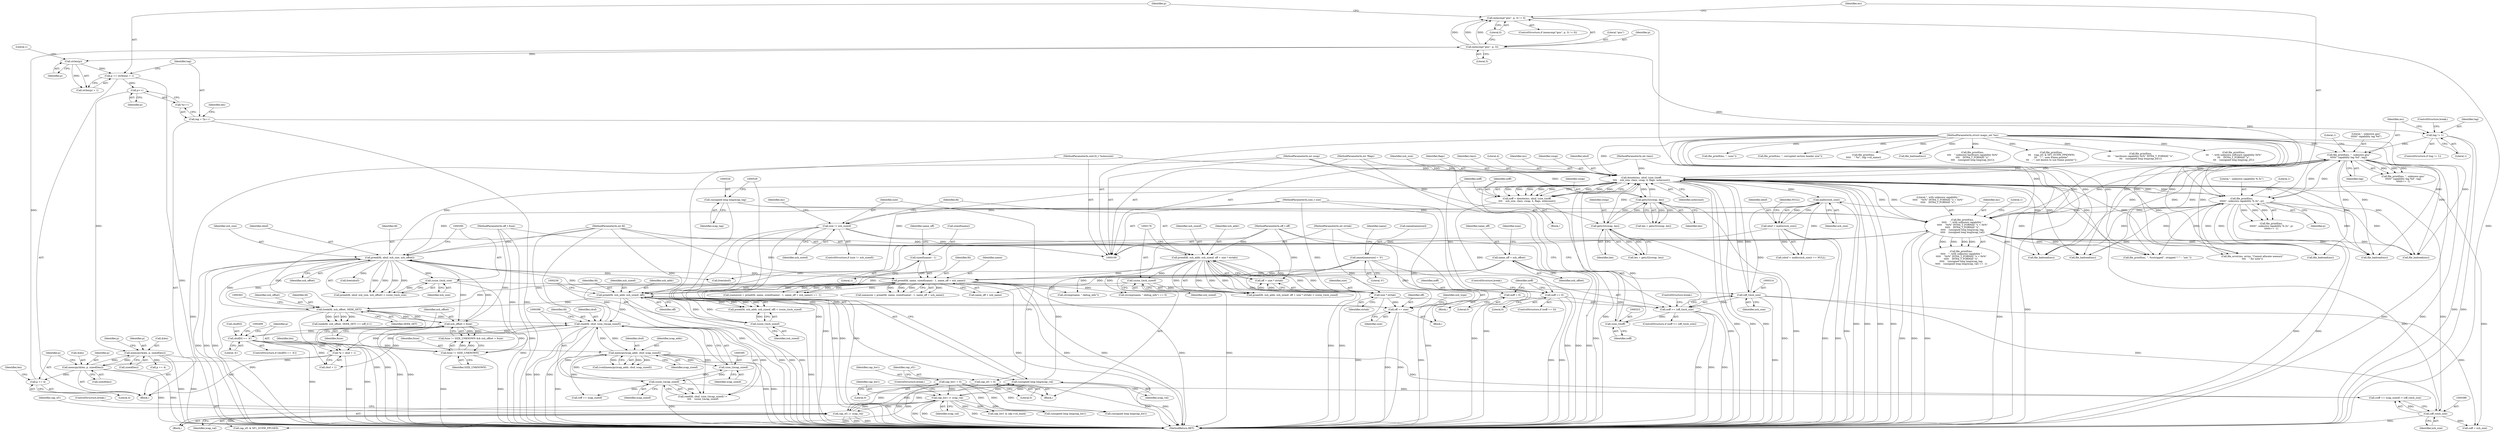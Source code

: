 digraph "0_file_ce90e05774dd77d86cfc8dfa6da57b32816841c4_5@API" {
"1000436" [label="(Call,memcmp(\"gnu\", p, 3) != 0)"];
"1000437" [label="(Call,memcmp(\"gnu\", p, 3))"];
"1000427" [label="(Call,p += 4)"];
"1000421" [label="(Call,memcpy(&len, p, sizeof(len)))"];
"1000466" [label="(Call,memcpy(&len, p, sizeof(len)))"];
"1000464" [label="(Call,p++)"];
"1000455" [label="(Call,p += strlen(p) + 1)"];
"1000458" [label="(Call,strlen(p))"];
"1000414" [label="(Call,*p = cbuf + 1)"];
"1000407" [label="(Call,cbuf[0] == 'A')"];
"1000391" [label="(Call,read(fd, cbuf, (size_t)xcap_sizeof))"];
"1000230" [label="(Call,pread(fd, xsh_addr, xsh_sizeof, off))"];
"1000196" [label="(Call,pread(fd, name, sizeof(name) - 1, name_off + xsh_name))"];
"1000289" [label="(Call,pread(fd, nbuf, xsh_size, xsh_offset))"];
"1000113" [label="(MethodParameterIn,int fd)"];
"1000274" [label="(Call,nbuf = malloc(xsh_size))"];
"1000276" [label="(Call,malloc(xsh_size))"];
"1000313" [label="(Call,(off_t)xsh_size)"];
"1000294" [label="(Call,(ssize_t)xsh_size)"];
"1000319" [label="(Call,donote(ms, nbuf, (size_t)noff,\n\t\t\t\t    xsh_size, clazz, swap, 4, flags, notecount))"];
"1000487" [label="(Call,file_printf(ms, \", unknown gnu\"\n\t\t\t\t\t\t\" capability tag %d\", tag))"];
"1000445" [label="(Call,file_printf(ms,\n\t\t\t\t\t\t\", unknown capability %.3s\", p))"];
"1000522" [label="(Call,file_printf(ms,\n\t\t\t\t\t    \", with unknown capability \"\n\t\t\t\t\t    \"0x%\" INT64_T_FORMAT \"x = 0x%\"\n\t\t\t\t\t    INT64_T_FORMAT \"x\",\n\t\t\t\t\t    (unsigned long long)xcap_tag,\n\t\t\t\t\t    (unsigned long long)xcap_val))"];
"1000110" [label="(MethodParameterIn,struct magic_set *ms)"];
"1000525" [label="(Call,(unsigned long long)xcap_tag)"];
"1000528" [label="(Call,(unsigned long long)xcap_val)"];
"1000510" [label="(Call,cap_hw1 |= xcap_val)"];
"1000138" [label="(Call,cap_hw1 = 0)"];
"1000515" [label="(Call,cap_sf1 |= xcap_val)"];
"1000142" [label="(Call,cap_sf1 = 0)"];
"1000481" [label="(Call,tag != 1)"];
"1000461" [label="(Call,tag = *p++)"];
"1000322" [label="(Call,(size_t)noff)"];
"1000311" [label="(Call,noff >= (off_t)xsh_size)"];
"1000332" [label="(Call,noff == 0)"];
"1000317" [label="(Call,noff = donote(ms, nbuf, (size_t)noff,\n\t\t\t\t    xsh_size, clazz, swap, 4, flags, notecount))"];
"1000305" [label="(Call,noff = 0)"];
"1000111" [label="(MethodParameterIn,int clazz)"];
"1000477" [label="(Call,getu32(swap, len))"];
"1000432" [label="(Call,getu32(swap, len))"];
"1000112" [label="(MethodParameterIn,int swap)"];
"1000120" [label="(MethodParameterIn,int *flags)"];
"1000121" [label="(MethodParameterIn,uint16_t *notecount)"];
"1000385" [label="(Call,(off_t)xsh_size)"];
"1000262" [label="(Call,xsh_offset > fsize)"];
"1000358" [label="(Call,lseek(fd, xsh_offset, SEEK_SET))"];
"1000259" [label="(Call,fsize != SIZE_UNKNOWN)"];
"1000117" [label="(MethodParameterIn,off_t fsize)"];
"1000166" [label="(Call,pread(fd, xsh_addr, xsh_sizeof, off + size * strtab))"];
"1000148" [label="(Call,size != xsh_sizeof)"];
"1000116" [label="(MethodParameterIn,size_t size)"];
"1000114" [label="(MethodParameterIn,off_t off)"];
"1000172" [label="(Call,size * strtab)"];
"1000119" [label="(MethodParameterIn,int strtab)"];
"1000214" [label="(Call,name[namesize] = '\0')"];
"1000199" [label="(Call,sizeof(name) - 1)"];
"1000184" [label="(Call,name_off = xsh_offset)"];
"1000235" [label="(Call,(ssize_t)xsh_sizeof)"];
"1000175" [label="(Call,(ssize_t)xsh_sizeof)"];
"1000244" [label="(Call,off += size)"];
"1000500" [label="(Call,memcpy(xcap_addr, cbuf, xcap_sizeof))"];
"1000397" [label="(Call,(ssize_t)xcap_sizeof)"];
"1000394" [label="(Call,(size_t)xcap_sizeof)"];
"1000326" [label="(Identifier,clazz)"];
"1000667" [label="(Call,cap_sf1 & SF1_SUNW_FPUSED)"];
"1000274" [label="(Call,nbuf = malloc(xsh_size))"];
"1000482" [label="(Identifier,tag)"];
"1000391" [label="(Call,read(fd, cbuf, (size_t)xcap_sizeof))"];
"1000382" [label="(Call,coff += xcap_sizeof)"];
"1000117" [label="(MethodParameterIn,off_t fsize)"];
"1000401" [label="(Call,file_badread(ms))"];
"1000515" [label="(Call,cap_sf1 |= xcap_val)"];
"1000477" [label="(Call,getu32(swap, len))"];
"1000199" [label="(Call,sizeof(name) - 1)"];
"1000464" [label="(Call,p++)"];
"1000235" [label="(Call,(ssize_t)xsh_sizeof)"];
"1000469" [label="(Identifier,p)"];
"1000114" [label="(MethodParameterIn,off_t off)"];
"1000197" [label="(Identifier,fd)"];
"1000288" [label="(Call,pread(fd, nbuf, xsh_size, xsh_offset) < (ssize_t)xsh_size)"];
"1000298" [label="(Call,file_badread(ms))"];
"1000120" [label="(MethodParameterIn,int *flags)"];
"1000590" [label="(Call,file_printf(ms, \", uses\"))"];
"1000475" [label="(Call,len = getu32(swap, len))"];
"1000506" [label="(Block,)"];
"1000293" [label="(Identifier,xsh_offset)"];
"1000500" [label="(Call,memcpy(xcap_addr, cbuf, xcap_sizeof))"];
"1000230" [label="(Call,pread(fd, xsh_addr, xsh_sizeof, off))"];
"1000528" [label="(Call,(unsigned long long)xcap_val)"];
"1000191" [label="(Block,)"];
"1000487" [label="(Call,file_printf(ms, \", unknown gnu\"\n\t\t\t\t\t\t\" capability tag %d\", tag))"];
"1000470" [label="(Call,sizeof(len))"];
"1000492" [label="(Literal,1)"];
"1000175" [label="(Call,(ssize_t)xsh_sizeof)"];
"1000532" [label="(Literal,1)"];
"1000313" [label="(Call,(off_t)xsh_size)"];
"1000415" [label="(Identifier,p)"];
"1000336" [label="(Call,free(nbuf))"];
"1000360" [label="(Identifier,xsh_offset)"];
"1000218" [label="(Literal,'\0')"];
"1000330" [label="(Identifier,notecount)"];
"1000444" [label="(Call,file_printf(ms,\n\t\t\t\t\t\t\", unknown capability %.3s\", p)\n\t\t\t\t\t\t== -1)"];
"1000139" [label="(Identifier,cap_hw1)"];
"1000122" [label="(Block,)"];
"1000154" [label="(Call,file_printf(ms, \", corrupted section header size\"))"];
"1000436" [label="(Call,memcmp(\"gnu\", p, 3) != 0)"];
"1000309" [label="(Block,)"];
"1000517" [label="(Identifier,xcap_val)"];
"1000188" [label="(Identifier,num)"];
"1000290" [label="(Identifier,fd)"];
"1000615" [label="(Call,file_printf(ms,\n\t\t\t\t\t    \" %s\", cdp->cd_name))"];
"1000433" [label="(Identifier,swap)"];
"1000361" [label="(Identifier,SEEK_SET)"];
"1000116" [label="(MethodParameterIn,size_t size)"];
"1000307" [label="(Literal,0)"];
"1000466" [label="(Call,memcpy(&len, p, sizeof(len)))"];
"1000479" [label="(Identifier,len)"];
"1000437" [label="(Call,memcmp(\"gnu\", p, 3))"];
"1000277" [label="(Identifier,xsh_size)"];
"1000530" [label="(Identifier,xcap_val)"];
"1000502" [label="(Identifier,cbuf)"];
"1000455" [label="(Call,p += strlen(p) + 1)"];
"1000513" [label="(ControlStructure,break;)"];
"1000204" [label="(Identifier,name_off)"];
"1000359" [label="(Identifier,fd)"];
"1000179" [label="(Call,file_badread(ms))"];
"1000461" [label="(Call,tag = *p++)"];
"1000421" [label="(Call,memcpy(&len, p, sizeof(len)))"];
"1000232" [label="(Identifier,xsh_addr)"];
"1000435" [label="(ControlStructure,if (memcmp(\"gnu\", p, 3) != 0))"];
"1000478" [label="(Identifier,swap)"];
"1000498" [label="(Call,(void)memcpy(xcap_addr, cbuf, xcap_sizeof))"];
"1000144" [label="(Literal,0)"];
"1000275" [label="(Identifier,nbuf)"];
"1000174" [label="(Identifier,strtab)"];
"1000640" [label="(Call,(unsigned long long)cap_hw1)"];
"1000311" [label="(Call,noff >= (off_t)xsh_size)"];
"1000319" [label="(Call,donote(ms, nbuf, (size_t)noff,\n\t\t\t\t    xsh_size, clazz, swap, 4, flags, notecount))"];
"1000422" [label="(Call,&len)"];
"1000173" [label="(Identifier,size)"];
"1000428" [label="(Identifier,p)"];
"1000432" [label="(Call,getu32(swap, len))"];
"1000637" [label="(Call,file_printf(ms,\n\t\t\t\t    \" unknown hardware capability 0x%\"\n\t\t\t\t    INT64_T_FORMAT \"x\",\n\t\t\t\t    (unsigned long long)cap_hw1))"];
"1000541" [label="(Call,coff = xsh_size)"];
"1000322" [label="(Call,(size_t)noff)"];
"1000483" [label="(Literal,1)"];
"1000147" [label="(ControlStructure,if (size != xsh_sizeof))"];
"1000150" [label="(Identifier,xsh_sizeof)"];
"1000434" [label="(Identifier,len)"];
"1000459" [label="(Identifier,p)"];
"1000112" [label="(MethodParameterIn,int swap)"];
"1000450" [label="(Literal,1)"];
"1000200" [label="(Call,sizeof(name))"];
"1000550" [label="(Call,file_printf(ms, \", %sstripped\", stripped ? \"\" : \"not \"))"];
"1000165" [label="(Call,pread(fd, xsh_addr, xsh_sizeof, off + size * strtab) < (ssize_t)xsh_sizeof)"];
"1000246" [label="(Identifier,size)"];
"1000607" [label="(Call,cap_hw1 & cdp->cd_mask)"];
"1000231" [label="(Identifier,fd)"];
"1000481" [label="(Call,tag != 1)"];
"1000259" [label="(Call,fsize != SIZE_UNKNOWN)"];
"1000172" [label="(Call,size * strtab)"];
"1000222" [label="(Identifier,name)"];
"1000280" [label="(Call,file_error(ms, errno, \"Cannot allocate memory\"\n\t\t\t\t    \" for note\"))"];
"1000234" [label="(Identifier,off)"];
"1000209" [label="(Call,file_badread(ms))"];
"1000329" [label="(Identifier,flags)"];
"1000357" [label="(Call,lseek(fd, xsh_offset, SEEK_SET) == (off_t)-1)"];
"1000393" [label="(Identifier,cbuf)"];
"1000169" [label="(Identifier,xsh_sizeof)"];
"1000143" [label="(Identifier,cap_sf1)"];
"1000521" [label="(Call,file_printf(ms,\n\t\t\t\t\t    \", with unknown capability \"\n\t\t\t\t\t    \"0x%\" INT64_T_FORMAT \"x = 0x%\"\n\t\t\t\t\t    INT64_T_FORMAT \"x\",\n\t\t\t\t\t    (unsigned long long)xcap_tag,\n\t\t\t\t\t    (unsigned long long)xcap_val) == -1)"];
"1000430" [label="(Call,len = getu32(swap, len))"];
"1000438" [label="(Literal,\"gnu\")"];
"1000448" [label="(Identifier,p)"];
"1000446" [label="(Identifier,ms)"];
"1000292" [label="(Identifier,xsh_size)"];
"1000488" [label="(Identifier,ms)"];
"1000140" [label="(Literal,0)"];
"1000324" [label="(Identifier,noff)"];
"1000497" [label="(ControlStructure,break;)"];
"1000385" [label="(Call,(off_t)xsh_size)"];
"1000184" [label="(Call,name_off = xsh_offset)"];
"1000142" [label="(Call,cap_sf1 = 0)"];
"1000312" [label="(Identifier,noff)"];
"1000463" [label="(Call,*p++)"];
"1000439" [label="(Identifier,p)"];
"1000244" [label="(Call,off += size)"];
"1000486" [label="(Call,file_printf(ms, \", unknown gnu\"\n\t\t\t\t\t\t\" capability tag %d\", tag)\n\t\t\t\t\t\t== -1)"];
"1000392" [label="(Identifier,fd)"];
"1000221" [label="(Call,strcmp(name, \".debug_info\"))"];
"1000315" [label="(Identifier,xsh_size)"];
"1000332" [label="(Call,noff == 0)"];
"1000237" [label="(Identifier,xsh_sizeof)"];
"1000264" [label="(Identifier,fsize)"];
"1000425" [label="(Call,sizeof(len))"];
"1000110" [label="(MethodParameterIn,struct magic_set *ms)"];
"1000166" [label="(Call,pread(fd, xsh_addr, xsh_sizeof, off + size * strtab))"];
"1000325" [label="(Identifier,xsh_size)"];
"1000270" [label="(Block,)"];
"1000113" [label="(MethodParameterIn,int fd)"];
"1000396" [label="(Identifier,xcap_sizeof)"];
"1000193" [label="(Call,(namesize = pread(fd, name, sizeof(name) - 1, name_off + xsh_name)) == -1)"];
"1000431" [label="(Identifier,len)"];
"1000276" [label="(Call,malloc(xsh_size))"];
"1000407" [label="(Call,cbuf[0] == 'A')"];
"1000300" [label="(Call,free(nbuf))"];
"1000328" [label="(Literal,4)"];
"1000511" [label="(Identifier,cap_hw1)"];
"1000411" [label="(Literal,'A')"];
"1000516" [label="(Identifier,cap_sf1)"];
"1000408" [label="(Call,cbuf[0])"];
"1000387" [label="(Identifier,xsh_size)"];
"1000186" [label="(Identifier,xsh_offset)"];
"1000320" [label="(Identifier,ms)"];
"1000457" [label="(Call,strlen(p) + 1)"];
"1000406" [label="(ControlStructure,if (cbuf[0] == 'A'))"];
"1000263" [label="(Identifier,xsh_offset)"];
"1000510" [label="(Call,cap_hw1 |= xcap_val)"];
"1000489" [label="(Literal,\", unknown gnu\"\n\t\t\t\t\t\t\" capability tag %d\")"];
"1000294" [label="(Call,(ssize_t)xsh_size)"];
"1000335" [label="(ControlStructure,break;)"];
"1000198" [label="(Identifier,name)"];
"1000239" [label="(Call,file_badread(ms))"];
"1000310" [label="(ControlStructure,if (noff >= (off_t)xsh_size))"];
"1000334" [label="(Literal,0)"];
"1000317" [label="(Call,noff = donote(ms, nbuf, (size_t)noff,\n\t\t\t\t    xsh_size, clazz, swap, 4, flags, notecount))"];
"1000673" [label="(Call,file_printf(ms,\n\t\t\t    (cap_sf1 & SF1_SUNW_FPKNWN)\n\t\t\t    ? \", uses frame pointer\"\n\t\t\t    : \", not known to use frame pointer\"))"];
"1000214" [label="(Call,name[namesize] = '\0')"];
"1000185" [label="(Identifier,name_off)"];
"1000501" [label="(Identifier,xcap_addr)"];
"1000203" [label="(Call,name_off + xsh_name)"];
"1000177" [label="(Identifier,xsh_sizeof)"];
"1000233" [label="(Identifier,xsh_sizeof)"];
"1000423" [label="(Identifier,len)"];
"1000706" [label="(MethodReturn,RET)"];
"1000462" [label="(Identifier,tag)"];
"1000296" [label="(Identifier,xsh_size)"];
"1000316" [label="(ControlStructure,break;)"];
"1000155" [label="(Identifier,ms)"];
"1000429" [label="(Literal,4)"];
"1000202" [label="(Literal,1)"];
"1000460" [label="(Literal,1)"];
"1000248" [label="(Identifier,xsh_type)"];
"1000397" [label="(Call,(ssize_t)xcap_sizeof)"];
"1000468" [label="(Identifier,len)"];
"1000399" [label="(Identifier,xcap_sizeof)"];
"1000305" [label="(Call,noff = 0)"];
"1000327" [label="(Identifier,swap)"];
"1000503" [label="(Identifier,xcap_sizeof)"];
"1000456" [label="(Identifier,p)"];
"1000111" [label="(MethodParameterIn,int clazz)"];
"1000394" [label="(Call,(size_t)xcap_sizeof)"];
"1000220" [label="(Call,strcmp(name, \".debug_info\") == 0)"];
"1000138" [label="(Call,cap_hw1 = 0)"];
"1000652" [label="(Call,file_printf(ms,\n\t\t\t    \" hardware capability 0x%\" INT64_T_FORMAT \"x\",\n\t\t\t    (unsigned long long)cap_hw1))"];
"1000655" [label="(Call,(unsigned long long)cap_hw1)"];
"1000170" [label="(Call,off + size * strtab)"];
"1000291" [label="(Identifier,nbuf)"];
"1000465" [label="(Identifier,p)"];
"1000278" [label="(Identifier,NULL)"];
"1000167" [label="(Identifier,fd)"];
"1000333" [label="(Identifier,noff)"];
"1000447" [label="(Literal,\", unknown capability %.3s\")"];
"1000525" [label="(Call,(unsigned long long)xcap_tag)"];
"1000194" [label="(Call,namesize = pread(fd, name, sizeof(name) - 1, name_off + xsh_name))"];
"1000196" [label="(Call,pread(fd, name, sizeof(name) - 1, name_off + xsh_name))"];
"1000693" [label="(Call,file_printf(ms,\n\t\t\t    \", with unknown software capability 0x%\"\n\t\t\t    INT64_T_FORMAT \"x\",\n\t\t\t    (unsigned long long)cap_sf1))"];
"1000119" [label="(MethodParameterIn,int strtab)"];
"1000440" [label="(Literal,3)"];
"1000512" [label="(Identifier,xcap_val)"];
"1000258" [label="(Call,fsize != SIZE_UNKNOWN && xsh_offset > fsize)"];
"1000527" [label="(Identifier,xcap_tag)"];
"1000480" [label="(ControlStructure,if (tag != 1))"];
"1000424" [label="(Identifier,p)"];
"1000427" [label="(Call,p += 4)"];
"1000260" [label="(Identifier,fsize)"];
"1000262" [label="(Call,xsh_offset > fsize)"];
"1000522" [label="(Call,file_printf(ms,\n\t\t\t\t\t    \", with unknown capability \"\n\t\t\t\t\t    \"0x%\" INT64_T_FORMAT \"x = 0x%\"\n\t\t\t\t\t    INT64_T_FORMAT \"x\",\n\t\t\t\t\t    (unsigned long long)xcap_tag,\n\t\t\t\t\t    (unsigned long long)xcap_val))"];
"1000441" [label="(Literal,0)"];
"1000318" [label="(Identifier,noff)"];
"1000390" [label="(Call,read(fd, cbuf, (size_t)xcap_sizeof) !=\n\t\t\t\t    (ssize_t)xcap_sizeof)"];
"1000168" [label="(Identifier,xsh_addr)"];
"1000306" [label="(Identifier,noff)"];
"1000367" [label="(Call,file_badseek(ms))"];
"1000149" [label="(Identifier,size)"];
"1000524" [label="(Literal,\", with unknown capability \"\n\t\t\t\t\t    \"0x%\" INT64_T_FORMAT \"x = 0x%\"\n\t\t\t\t\t    INT64_T_FORMAT \"x\")"];
"1000467" [label="(Call,&len)"];
"1000273" [label="(Call,(nbuf = malloc(xsh_size)) == NULL)"];
"1000358" [label="(Call,lseek(fd, xsh_offset, SEEK_SET))"];
"1000472" [label="(Call,p += 4)"];
"1000445" [label="(Call,file_printf(ms,\n\t\t\t\t\t\t\", unknown capability %.3s\", p))"];
"1000458" [label="(Call,strlen(p))"];
"1000414" [label="(Call,*p = cbuf + 1)"];
"1000289" [label="(Call,pread(fd, nbuf, xsh_size, xsh_offset))"];
"1000321" [label="(Identifier,nbuf)"];
"1000381" [label="(Call,(coff += xcap_sizeof) > (off_t)xsh_size)"];
"1000261" [label="(Identifier,SIZE_UNKNOWN)"];
"1000245" [label="(Identifier,off)"];
"1000518" [label="(ControlStructure,break;)"];
"1000523" [label="(Identifier,ms)"];
"1000148" [label="(Call,size != xsh_sizeof)"];
"1000331" [label="(ControlStructure,if (noff == 0))"];
"1000473" [label="(Identifier,p)"];
"1000412" [label="(Block,)"];
"1000416" [label="(Call,cbuf + 1)"];
"1000215" [label="(Call,name[namesize])"];
"1000229" [label="(Call,pread(fd, xsh_addr, xsh_sizeof, off) < (ssize_t)xsh_sizeof)"];
"1000490" [label="(Identifier,tag)"];
"1000121" [label="(MethodParameterIn,uint16_t *notecount)"];
"1000436" -> "1000435"  [label="AST: "];
"1000436" -> "1000441"  [label="CFG: "];
"1000437" -> "1000436"  [label="AST: "];
"1000441" -> "1000436"  [label="AST: "];
"1000446" -> "1000436"  [label="CFG: "];
"1000456" -> "1000436"  [label="CFG: "];
"1000436" -> "1000706"  [label="DDG: "];
"1000436" -> "1000706"  [label="DDG: "];
"1000437" -> "1000436"  [label="DDG: "];
"1000437" -> "1000436"  [label="DDG: "];
"1000437" -> "1000436"  [label="DDG: "];
"1000437" -> "1000440"  [label="CFG: "];
"1000438" -> "1000437"  [label="AST: "];
"1000439" -> "1000437"  [label="AST: "];
"1000440" -> "1000437"  [label="AST: "];
"1000441" -> "1000437"  [label="CFG: "];
"1000427" -> "1000437"  [label="DDG: "];
"1000437" -> "1000445"  [label="DDG: "];
"1000437" -> "1000458"  [label="DDG: "];
"1000427" -> "1000412"  [label="AST: "];
"1000427" -> "1000429"  [label="CFG: "];
"1000428" -> "1000427"  [label="AST: "];
"1000429" -> "1000427"  [label="AST: "];
"1000431" -> "1000427"  [label="CFG: "];
"1000421" -> "1000427"  [label="DDG: "];
"1000421" -> "1000412"  [label="AST: "];
"1000421" -> "1000425"  [label="CFG: "];
"1000422" -> "1000421"  [label="AST: "];
"1000424" -> "1000421"  [label="AST: "];
"1000425" -> "1000421"  [label="AST: "];
"1000428" -> "1000421"  [label="CFG: "];
"1000421" -> "1000706"  [label="DDG: "];
"1000421" -> "1000706"  [label="DDG: "];
"1000466" -> "1000421"  [label="DDG: "];
"1000414" -> "1000421"  [label="DDG: "];
"1000421" -> "1000466"  [label="DDG: "];
"1000466" -> "1000412"  [label="AST: "];
"1000466" -> "1000470"  [label="CFG: "];
"1000467" -> "1000466"  [label="AST: "];
"1000469" -> "1000466"  [label="AST: "];
"1000470" -> "1000466"  [label="AST: "];
"1000473" -> "1000466"  [label="CFG: "];
"1000466" -> "1000706"  [label="DDG: "];
"1000466" -> "1000706"  [label="DDG: "];
"1000464" -> "1000466"  [label="DDG: "];
"1000466" -> "1000472"  [label="DDG: "];
"1000464" -> "1000463"  [label="AST: "];
"1000464" -> "1000465"  [label="CFG: "];
"1000465" -> "1000464"  [label="AST: "];
"1000463" -> "1000464"  [label="CFG: "];
"1000455" -> "1000464"  [label="DDG: "];
"1000455" -> "1000412"  [label="AST: "];
"1000455" -> "1000457"  [label="CFG: "];
"1000456" -> "1000455"  [label="AST: "];
"1000457" -> "1000455"  [label="AST: "];
"1000462" -> "1000455"  [label="CFG: "];
"1000455" -> "1000706"  [label="DDG: "];
"1000458" -> "1000455"  [label="DDG: "];
"1000458" -> "1000457"  [label="AST: "];
"1000458" -> "1000459"  [label="CFG: "];
"1000459" -> "1000458"  [label="AST: "];
"1000460" -> "1000458"  [label="CFG: "];
"1000458" -> "1000457"  [label="DDG: "];
"1000414" -> "1000412"  [label="AST: "];
"1000414" -> "1000416"  [label="CFG: "];
"1000415" -> "1000414"  [label="AST: "];
"1000416" -> "1000414"  [label="AST: "];
"1000423" -> "1000414"  [label="CFG: "];
"1000414" -> "1000706"  [label="DDG: "];
"1000407" -> "1000414"  [label="DDG: "];
"1000391" -> "1000414"  [label="DDG: "];
"1000407" -> "1000406"  [label="AST: "];
"1000407" -> "1000411"  [label="CFG: "];
"1000408" -> "1000407"  [label="AST: "];
"1000411" -> "1000407"  [label="AST: "];
"1000415" -> "1000407"  [label="CFG: "];
"1000499" -> "1000407"  [label="CFG: "];
"1000407" -> "1000706"  [label="DDG: "];
"1000407" -> "1000706"  [label="DDG: "];
"1000407" -> "1000391"  [label="DDG: "];
"1000391" -> "1000407"  [label="DDG: "];
"1000407" -> "1000416"  [label="DDG: "];
"1000407" -> "1000500"  [label="DDG: "];
"1000391" -> "1000390"  [label="AST: "];
"1000391" -> "1000394"  [label="CFG: "];
"1000392" -> "1000391"  [label="AST: "];
"1000393" -> "1000391"  [label="AST: "];
"1000394" -> "1000391"  [label="AST: "];
"1000398" -> "1000391"  [label="CFG: "];
"1000391" -> "1000706"  [label="DDG: "];
"1000391" -> "1000706"  [label="DDG: "];
"1000391" -> "1000706"  [label="DDG: "];
"1000391" -> "1000196"  [label="DDG: "];
"1000391" -> "1000390"  [label="DDG: "];
"1000391" -> "1000390"  [label="DDG: "];
"1000391" -> "1000390"  [label="DDG: "];
"1000230" -> "1000391"  [label="DDG: "];
"1000358" -> "1000391"  [label="DDG: "];
"1000113" -> "1000391"  [label="DDG: "];
"1000500" -> "1000391"  [label="DDG: "];
"1000394" -> "1000391"  [label="DDG: "];
"1000391" -> "1000416"  [label="DDG: "];
"1000391" -> "1000500"  [label="DDG: "];
"1000230" -> "1000229"  [label="AST: "];
"1000230" -> "1000234"  [label="CFG: "];
"1000231" -> "1000230"  [label="AST: "];
"1000232" -> "1000230"  [label="AST: "];
"1000233" -> "1000230"  [label="AST: "];
"1000234" -> "1000230"  [label="AST: "];
"1000236" -> "1000230"  [label="CFG: "];
"1000230" -> "1000706"  [label="DDG: "];
"1000230" -> "1000706"  [label="DDG: "];
"1000230" -> "1000706"  [label="DDG: "];
"1000230" -> "1000196"  [label="DDG: "];
"1000230" -> "1000229"  [label="DDG: "];
"1000230" -> "1000229"  [label="DDG: "];
"1000230" -> "1000229"  [label="DDG: "];
"1000230" -> "1000229"  [label="DDG: "];
"1000196" -> "1000230"  [label="DDG: "];
"1000113" -> "1000230"  [label="DDG: "];
"1000166" -> "1000230"  [label="DDG: "];
"1000235" -> "1000230"  [label="DDG: "];
"1000175" -> "1000230"  [label="DDG: "];
"1000244" -> "1000230"  [label="DDG: "];
"1000114" -> "1000230"  [label="DDG: "];
"1000230" -> "1000235"  [label="DDG: "];
"1000230" -> "1000244"  [label="DDG: "];
"1000230" -> "1000289"  [label="DDG: "];
"1000230" -> "1000358"  [label="DDG: "];
"1000196" -> "1000194"  [label="AST: "];
"1000196" -> "1000203"  [label="CFG: "];
"1000197" -> "1000196"  [label="AST: "];
"1000198" -> "1000196"  [label="AST: "];
"1000199" -> "1000196"  [label="AST: "];
"1000203" -> "1000196"  [label="AST: "];
"1000194" -> "1000196"  [label="CFG: "];
"1000196" -> "1000706"  [label="DDG: "];
"1000196" -> "1000706"  [label="DDG: "];
"1000196" -> "1000706"  [label="DDG: "];
"1000196" -> "1000706"  [label="DDG: "];
"1000196" -> "1000193"  [label="DDG: "];
"1000196" -> "1000193"  [label="DDG: "];
"1000196" -> "1000193"  [label="DDG: "];
"1000196" -> "1000193"  [label="DDG: "];
"1000196" -> "1000194"  [label="DDG: "];
"1000196" -> "1000194"  [label="DDG: "];
"1000196" -> "1000194"  [label="DDG: "];
"1000196" -> "1000194"  [label="DDG: "];
"1000289" -> "1000196"  [label="DDG: "];
"1000166" -> "1000196"  [label="DDG: "];
"1000358" -> "1000196"  [label="DDG: "];
"1000113" -> "1000196"  [label="DDG: "];
"1000214" -> "1000196"  [label="DDG: "];
"1000199" -> "1000196"  [label="DDG: "];
"1000184" -> "1000196"  [label="DDG: "];
"1000196" -> "1000220"  [label="DDG: "];
"1000196" -> "1000221"  [label="DDG: "];
"1000289" -> "1000288"  [label="AST: "];
"1000289" -> "1000293"  [label="CFG: "];
"1000290" -> "1000289"  [label="AST: "];
"1000291" -> "1000289"  [label="AST: "];
"1000292" -> "1000289"  [label="AST: "];
"1000293" -> "1000289"  [label="AST: "];
"1000295" -> "1000289"  [label="CFG: "];
"1000289" -> "1000706"  [label="DDG: "];
"1000289" -> "1000706"  [label="DDG: "];
"1000289" -> "1000706"  [label="DDG: "];
"1000289" -> "1000262"  [label="DDG: "];
"1000289" -> "1000288"  [label="DDG: "];
"1000289" -> "1000288"  [label="DDG: "];
"1000289" -> "1000288"  [label="DDG: "];
"1000289" -> "1000288"  [label="DDG: "];
"1000113" -> "1000289"  [label="DDG: "];
"1000274" -> "1000289"  [label="DDG: "];
"1000276" -> "1000289"  [label="DDG: "];
"1000262" -> "1000289"  [label="DDG: "];
"1000358" -> "1000289"  [label="DDG: "];
"1000289" -> "1000294"  [label="DDG: "];
"1000289" -> "1000300"  [label="DDG: "];
"1000289" -> "1000319"  [label="DDG: "];
"1000289" -> "1000336"  [label="DDG: "];
"1000289" -> "1000358"  [label="DDG: "];
"1000113" -> "1000109"  [label="AST: "];
"1000113" -> "1000706"  [label="DDG: "];
"1000113" -> "1000166"  [label="DDG: "];
"1000113" -> "1000358"  [label="DDG: "];
"1000274" -> "1000273"  [label="AST: "];
"1000274" -> "1000276"  [label="CFG: "];
"1000275" -> "1000274"  [label="AST: "];
"1000276" -> "1000274"  [label="AST: "];
"1000278" -> "1000274"  [label="CFG: "];
"1000274" -> "1000706"  [label="DDG: "];
"1000274" -> "1000706"  [label="DDG: "];
"1000274" -> "1000273"  [label="DDG: "];
"1000276" -> "1000274"  [label="DDG: "];
"1000276" -> "1000277"  [label="CFG: "];
"1000277" -> "1000276"  [label="AST: "];
"1000276" -> "1000706"  [label="DDG: "];
"1000276" -> "1000273"  [label="DDG: "];
"1000313" -> "1000276"  [label="DDG: "];
"1000385" -> "1000276"  [label="DDG: "];
"1000319" -> "1000276"  [label="DDG: "];
"1000313" -> "1000311"  [label="AST: "];
"1000313" -> "1000315"  [label="CFG: "];
"1000314" -> "1000313"  [label="AST: "];
"1000315" -> "1000313"  [label="AST: "];
"1000311" -> "1000313"  [label="CFG: "];
"1000313" -> "1000706"  [label="DDG: "];
"1000313" -> "1000311"  [label="DDG: "];
"1000294" -> "1000313"  [label="DDG: "];
"1000319" -> "1000313"  [label="DDG: "];
"1000313" -> "1000319"  [label="DDG: "];
"1000313" -> "1000385"  [label="DDG: "];
"1000313" -> "1000541"  [label="DDG: "];
"1000294" -> "1000288"  [label="AST: "];
"1000294" -> "1000296"  [label="CFG: "];
"1000295" -> "1000294"  [label="AST: "];
"1000296" -> "1000294"  [label="AST: "];
"1000288" -> "1000294"  [label="CFG: "];
"1000294" -> "1000706"  [label="DDG: "];
"1000294" -> "1000288"  [label="DDG: "];
"1000319" -> "1000317"  [label="AST: "];
"1000319" -> "1000330"  [label="CFG: "];
"1000320" -> "1000319"  [label="AST: "];
"1000321" -> "1000319"  [label="AST: "];
"1000322" -> "1000319"  [label="AST: "];
"1000325" -> "1000319"  [label="AST: "];
"1000326" -> "1000319"  [label="AST: "];
"1000327" -> "1000319"  [label="AST: "];
"1000328" -> "1000319"  [label="AST: "];
"1000329" -> "1000319"  [label="AST: "];
"1000330" -> "1000319"  [label="AST: "];
"1000317" -> "1000319"  [label="CFG: "];
"1000319" -> "1000706"  [label="DDG: "];
"1000319" -> "1000706"  [label="DDG: "];
"1000319" -> "1000706"  [label="DDG: "];
"1000319" -> "1000706"  [label="DDG: "];
"1000319" -> "1000706"  [label="DDG: "];
"1000319" -> "1000706"  [label="DDG: "];
"1000319" -> "1000706"  [label="DDG: "];
"1000319" -> "1000209"  [label="DDG: "];
"1000319" -> "1000239"  [label="DDG: "];
"1000319" -> "1000280"  [label="DDG: "];
"1000319" -> "1000298"  [label="DDG: "];
"1000319" -> "1000317"  [label="DDG: "];
"1000319" -> "1000317"  [label="DDG: "];
"1000319" -> "1000317"  [label="DDG: "];
"1000319" -> "1000317"  [label="DDG: "];
"1000319" -> "1000317"  [label="DDG: "];
"1000319" -> "1000317"  [label="DDG: "];
"1000319" -> "1000317"  [label="DDG: "];
"1000319" -> "1000317"  [label="DDG: "];
"1000319" -> "1000317"  [label="DDG: "];
"1000487" -> "1000319"  [label="DDG: "];
"1000445" -> "1000319"  [label="DDG: "];
"1000522" -> "1000319"  [label="DDG: "];
"1000110" -> "1000319"  [label="DDG: "];
"1000322" -> "1000319"  [label="DDG: "];
"1000111" -> "1000319"  [label="DDG: "];
"1000477" -> "1000319"  [label="DDG: "];
"1000432" -> "1000319"  [label="DDG: "];
"1000112" -> "1000319"  [label="DDG: "];
"1000120" -> "1000319"  [label="DDG: "];
"1000121" -> "1000319"  [label="DDG: "];
"1000319" -> "1000336"  [label="DDG: "];
"1000319" -> "1000367"  [label="DDG: "];
"1000319" -> "1000385"  [label="DDG: "];
"1000319" -> "1000401"  [label="DDG: "];
"1000319" -> "1000432"  [label="DDG: "];
"1000319" -> "1000445"  [label="DDG: "];
"1000319" -> "1000487"  [label="DDG: "];
"1000319" -> "1000522"  [label="DDG: "];
"1000319" -> "1000541"  [label="DDG: "];
"1000319" -> "1000550"  [label="DDG: "];
"1000487" -> "1000486"  [label="AST: "];
"1000487" -> "1000490"  [label="CFG: "];
"1000488" -> "1000487"  [label="AST: "];
"1000489" -> "1000487"  [label="AST: "];
"1000490" -> "1000487"  [label="AST: "];
"1000492" -> "1000487"  [label="CFG: "];
"1000487" -> "1000706"  [label="DDG: "];
"1000487" -> "1000706"  [label="DDG: "];
"1000487" -> "1000209"  [label="DDG: "];
"1000487" -> "1000239"  [label="DDG: "];
"1000487" -> "1000280"  [label="DDG: "];
"1000487" -> "1000298"  [label="DDG: "];
"1000487" -> "1000367"  [label="DDG: "];
"1000487" -> "1000401"  [label="DDG: "];
"1000487" -> "1000445"  [label="DDG: "];
"1000487" -> "1000486"  [label="DDG: "];
"1000487" -> "1000486"  [label="DDG: "];
"1000487" -> "1000486"  [label="DDG: "];
"1000445" -> "1000487"  [label="DDG: "];
"1000522" -> "1000487"  [label="DDG: "];
"1000110" -> "1000487"  [label="DDG: "];
"1000481" -> "1000487"  [label="DDG: "];
"1000487" -> "1000522"  [label="DDG: "];
"1000487" -> "1000550"  [label="DDG: "];
"1000445" -> "1000444"  [label="AST: "];
"1000445" -> "1000448"  [label="CFG: "];
"1000446" -> "1000445"  [label="AST: "];
"1000447" -> "1000445"  [label="AST: "];
"1000448" -> "1000445"  [label="AST: "];
"1000450" -> "1000445"  [label="CFG: "];
"1000445" -> "1000706"  [label="DDG: "];
"1000445" -> "1000706"  [label="DDG: "];
"1000445" -> "1000209"  [label="DDG: "];
"1000445" -> "1000239"  [label="DDG: "];
"1000445" -> "1000280"  [label="DDG: "];
"1000445" -> "1000298"  [label="DDG: "];
"1000445" -> "1000367"  [label="DDG: "];
"1000445" -> "1000401"  [label="DDG: "];
"1000445" -> "1000444"  [label="DDG: "];
"1000445" -> "1000444"  [label="DDG: "];
"1000445" -> "1000444"  [label="DDG: "];
"1000522" -> "1000445"  [label="DDG: "];
"1000110" -> "1000445"  [label="DDG: "];
"1000445" -> "1000522"  [label="DDG: "];
"1000445" -> "1000550"  [label="DDG: "];
"1000522" -> "1000521"  [label="AST: "];
"1000522" -> "1000528"  [label="CFG: "];
"1000523" -> "1000522"  [label="AST: "];
"1000524" -> "1000522"  [label="AST: "];
"1000525" -> "1000522"  [label="AST: "];
"1000528" -> "1000522"  [label="AST: "];
"1000532" -> "1000522"  [label="CFG: "];
"1000522" -> "1000706"  [label="DDG: "];
"1000522" -> "1000706"  [label="DDG: "];
"1000522" -> "1000706"  [label="DDG: "];
"1000522" -> "1000209"  [label="DDG: "];
"1000522" -> "1000239"  [label="DDG: "];
"1000522" -> "1000280"  [label="DDG: "];
"1000522" -> "1000298"  [label="DDG: "];
"1000522" -> "1000367"  [label="DDG: "];
"1000522" -> "1000401"  [label="DDG: "];
"1000522" -> "1000521"  [label="DDG: "];
"1000522" -> "1000521"  [label="DDG: "];
"1000522" -> "1000521"  [label="DDG: "];
"1000522" -> "1000521"  [label="DDG: "];
"1000110" -> "1000522"  [label="DDG: "];
"1000525" -> "1000522"  [label="DDG: "];
"1000528" -> "1000522"  [label="DDG: "];
"1000522" -> "1000550"  [label="DDG: "];
"1000110" -> "1000109"  [label="AST: "];
"1000110" -> "1000706"  [label="DDG: "];
"1000110" -> "1000154"  [label="DDG: "];
"1000110" -> "1000179"  [label="DDG: "];
"1000110" -> "1000209"  [label="DDG: "];
"1000110" -> "1000239"  [label="DDG: "];
"1000110" -> "1000280"  [label="DDG: "];
"1000110" -> "1000298"  [label="DDG: "];
"1000110" -> "1000367"  [label="DDG: "];
"1000110" -> "1000401"  [label="DDG: "];
"1000110" -> "1000550"  [label="DDG: "];
"1000110" -> "1000590"  [label="DDG: "];
"1000110" -> "1000615"  [label="DDG: "];
"1000110" -> "1000637"  [label="DDG: "];
"1000110" -> "1000652"  [label="DDG: "];
"1000110" -> "1000673"  [label="DDG: "];
"1000110" -> "1000693"  [label="DDG: "];
"1000525" -> "1000527"  [label="CFG: "];
"1000526" -> "1000525"  [label="AST: "];
"1000527" -> "1000525"  [label="AST: "];
"1000529" -> "1000525"  [label="CFG: "];
"1000525" -> "1000706"  [label="DDG: "];
"1000528" -> "1000530"  [label="CFG: "];
"1000529" -> "1000528"  [label="AST: "];
"1000530" -> "1000528"  [label="AST: "];
"1000528" -> "1000706"  [label="DDG: "];
"1000528" -> "1000510"  [label="DDG: "];
"1000528" -> "1000515"  [label="DDG: "];
"1000510" -> "1000528"  [label="DDG: "];
"1000515" -> "1000528"  [label="DDG: "];
"1000510" -> "1000506"  [label="AST: "];
"1000510" -> "1000512"  [label="CFG: "];
"1000511" -> "1000510"  [label="AST: "];
"1000512" -> "1000510"  [label="AST: "];
"1000513" -> "1000510"  [label="CFG: "];
"1000510" -> "1000706"  [label="DDG: "];
"1000510" -> "1000706"  [label="DDG: "];
"1000510" -> "1000706"  [label="DDG: "];
"1000138" -> "1000510"  [label="DDG: "];
"1000515" -> "1000510"  [label="DDG: "];
"1000510" -> "1000515"  [label="DDG: "];
"1000510" -> "1000607"  [label="DDG: "];
"1000510" -> "1000640"  [label="DDG: "];
"1000510" -> "1000655"  [label="DDG: "];
"1000138" -> "1000122"  [label="AST: "];
"1000138" -> "1000140"  [label="CFG: "];
"1000139" -> "1000138"  [label="AST: "];
"1000140" -> "1000138"  [label="AST: "];
"1000143" -> "1000138"  [label="CFG: "];
"1000138" -> "1000706"  [label="DDG: "];
"1000138" -> "1000607"  [label="DDG: "];
"1000138" -> "1000640"  [label="DDG: "];
"1000138" -> "1000655"  [label="DDG: "];
"1000515" -> "1000506"  [label="AST: "];
"1000515" -> "1000517"  [label="CFG: "];
"1000516" -> "1000515"  [label="AST: "];
"1000517" -> "1000515"  [label="AST: "];
"1000518" -> "1000515"  [label="CFG: "];
"1000515" -> "1000706"  [label="DDG: "];
"1000515" -> "1000706"  [label="DDG: "];
"1000515" -> "1000706"  [label="DDG: "];
"1000142" -> "1000515"  [label="DDG: "];
"1000515" -> "1000667"  [label="DDG: "];
"1000142" -> "1000122"  [label="AST: "];
"1000142" -> "1000144"  [label="CFG: "];
"1000143" -> "1000142"  [label="AST: "];
"1000144" -> "1000142"  [label="AST: "];
"1000149" -> "1000142"  [label="CFG: "];
"1000142" -> "1000706"  [label="DDG: "];
"1000142" -> "1000667"  [label="DDG: "];
"1000481" -> "1000480"  [label="AST: "];
"1000481" -> "1000483"  [label="CFG: "];
"1000482" -> "1000481"  [label="AST: "];
"1000483" -> "1000481"  [label="AST: "];
"1000488" -> "1000481"  [label="CFG: "];
"1000497" -> "1000481"  [label="CFG: "];
"1000481" -> "1000706"  [label="DDG: "];
"1000481" -> "1000706"  [label="DDG: "];
"1000461" -> "1000481"  [label="DDG: "];
"1000461" -> "1000412"  [label="AST: "];
"1000461" -> "1000463"  [label="CFG: "];
"1000462" -> "1000461"  [label="AST: "];
"1000463" -> "1000461"  [label="AST: "];
"1000468" -> "1000461"  [label="CFG: "];
"1000461" -> "1000706"  [label="DDG: "];
"1000322" -> "1000324"  [label="CFG: "];
"1000323" -> "1000322"  [label="AST: "];
"1000324" -> "1000322"  [label="AST: "];
"1000325" -> "1000322"  [label="CFG: "];
"1000311" -> "1000322"  [label="DDG: "];
"1000311" -> "1000310"  [label="AST: "];
"1000312" -> "1000311"  [label="AST: "];
"1000316" -> "1000311"  [label="CFG: "];
"1000318" -> "1000311"  [label="CFG: "];
"1000311" -> "1000706"  [label="DDG: "];
"1000311" -> "1000706"  [label="DDG: "];
"1000311" -> "1000706"  [label="DDG: "];
"1000332" -> "1000311"  [label="DDG: "];
"1000305" -> "1000311"  [label="DDG: "];
"1000332" -> "1000331"  [label="AST: "];
"1000332" -> "1000334"  [label="CFG: "];
"1000333" -> "1000332"  [label="AST: "];
"1000334" -> "1000332"  [label="AST: "];
"1000312" -> "1000332"  [label="CFG: "];
"1000335" -> "1000332"  [label="CFG: "];
"1000332" -> "1000706"  [label="DDG: "];
"1000332" -> "1000706"  [label="DDG: "];
"1000317" -> "1000332"  [label="DDG: "];
"1000317" -> "1000309"  [label="AST: "];
"1000318" -> "1000317"  [label="AST: "];
"1000333" -> "1000317"  [label="CFG: "];
"1000317" -> "1000706"  [label="DDG: "];
"1000305" -> "1000270"  [label="AST: "];
"1000305" -> "1000307"  [label="CFG: "];
"1000306" -> "1000305"  [label="AST: "];
"1000307" -> "1000305"  [label="AST: "];
"1000312" -> "1000305"  [label="CFG: "];
"1000111" -> "1000109"  [label="AST: "];
"1000111" -> "1000706"  [label="DDG: "];
"1000477" -> "1000475"  [label="AST: "];
"1000477" -> "1000479"  [label="CFG: "];
"1000478" -> "1000477"  [label="AST: "];
"1000479" -> "1000477"  [label="AST: "];
"1000475" -> "1000477"  [label="CFG: "];
"1000477" -> "1000706"  [label="DDG: "];
"1000477" -> "1000432"  [label="DDG: "];
"1000477" -> "1000475"  [label="DDG: "];
"1000477" -> "1000475"  [label="DDG: "];
"1000432" -> "1000477"  [label="DDG: "];
"1000112" -> "1000477"  [label="DDG: "];
"1000432" -> "1000430"  [label="AST: "];
"1000432" -> "1000434"  [label="CFG: "];
"1000433" -> "1000432"  [label="AST: "];
"1000434" -> "1000432"  [label="AST: "];
"1000430" -> "1000432"  [label="CFG: "];
"1000432" -> "1000706"  [label="DDG: "];
"1000432" -> "1000430"  [label="DDG: "];
"1000432" -> "1000430"  [label="DDG: "];
"1000112" -> "1000432"  [label="DDG: "];
"1000112" -> "1000109"  [label="AST: "];
"1000112" -> "1000706"  [label="DDG: "];
"1000120" -> "1000109"  [label="AST: "];
"1000120" -> "1000706"  [label="DDG: "];
"1000121" -> "1000109"  [label="AST: "];
"1000121" -> "1000706"  [label="DDG: "];
"1000385" -> "1000381"  [label="AST: "];
"1000385" -> "1000387"  [label="CFG: "];
"1000386" -> "1000385"  [label="AST: "];
"1000387" -> "1000385"  [label="AST: "];
"1000381" -> "1000385"  [label="CFG: "];
"1000385" -> "1000706"  [label="DDG: "];
"1000385" -> "1000381"  [label="DDG: "];
"1000385" -> "1000541"  [label="DDG: "];
"1000262" -> "1000258"  [label="AST: "];
"1000262" -> "1000264"  [label="CFG: "];
"1000263" -> "1000262"  [label="AST: "];
"1000264" -> "1000262"  [label="AST: "];
"1000258" -> "1000262"  [label="CFG: "];
"1000262" -> "1000706"  [label="DDG: "];
"1000262" -> "1000706"  [label="DDG: "];
"1000262" -> "1000259"  [label="DDG: "];
"1000262" -> "1000258"  [label="DDG: "];
"1000262" -> "1000258"  [label="DDG: "];
"1000358" -> "1000262"  [label="DDG: "];
"1000259" -> "1000262"  [label="DDG: "];
"1000117" -> "1000262"  [label="DDG: "];
"1000262" -> "1000358"  [label="DDG: "];
"1000358" -> "1000357"  [label="AST: "];
"1000358" -> "1000361"  [label="CFG: "];
"1000359" -> "1000358"  [label="AST: "];
"1000360" -> "1000358"  [label="AST: "];
"1000361" -> "1000358"  [label="AST: "];
"1000363" -> "1000358"  [label="CFG: "];
"1000358" -> "1000706"  [label="DDG: "];
"1000358" -> "1000706"  [label="DDG: "];
"1000358" -> "1000706"  [label="DDG: "];
"1000358" -> "1000357"  [label="DDG: "];
"1000358" -> "1000357"  [label="DDG: "];
"1000358" -> "1000357"  [label="DDG: "];
"1000259" -> "1000258"  [label="AST: "];
"1000259" -> "1000261"  [label="CFG: "];
"1000260" -> "1000259"  [label="AST: "];
"1000261" -> "1000259"  [label="AST: "];
"1000263" -> "1000259"  [label="CFG: "];
"1000258" -> "1000259"  [label="CFG: "];
"1000259" -> "1000706"  [label="DDG: "];
"1000259" -> "1000706"  [label="DDG: "];
"1000259" -> "1000258"  [label="DDG: "];
"1000259" -> "1000258"  [label="DDG: "];
"1000117" -> "1000259"  [label="DDG: "];
"1000117" -> "1000109"  [label="AST: "];
"1000117" -> "1000706"  [label="DDG: "];
"1000166" -> "1000165"  [label="AST: "];
"1000166" -> "1000170"  [label="CFG: "];
"1000167" -> "1000166"  [label="AST: "];
"1000168" -> "1000166"  [label="AST: "];
"1000169" -> "1000166"  [label="AST: "];
"1000170" -> "1000166"  [label="AST: "];
"1000176" -> "1000166"  [label="CFG: "];
"1000166" -> "1000706"  [label="DDG: "];
"1000166" -> "1000706"  [label="DDG: "];
"1000166" -> "1000706"  [label="DDG: "];
"1000166" -> "1000165"  [label="DDG: "];
"1000166" -> "1000165"  [label="DDG: "];
"1000166" -> "1000165"  [label="DDG: "];
"1000166" -> "1000165"  [label="DDG: "];
"1000148" -> "1000166"  [label="DDG: "];
"1000114" -> "1000166"  [label="DDG: "];
"1000172" -> "1000166"  [label="DDG: "];
"1000172" -> "1000166"  [label="DDG: "];
"1000166" -> "1000175"  [label="DDG: "];
"1000148" -> "1000147"  [label="AST: "];
"1000148" -> "1000150"  [label="CFG: "];
"1000149" -> "1000148"  [label="AST: "];
"1000150" -> "1000148"  [label="AST: "];
"1000155" -> "1000148"  [label="CFG: "];
"1000167" -> "1000148"  [label="CFG: "];
"1000148" -> "1000706"  [label="DDG: "];
"1000148" -> "1000706"  [label="DDG: "];
"1000148" -> "1000706"  [label="DDG: "];
"1000116" -> "1000148"  [label="DDG: "];
"1000148" -> "1000172"  [label="DDG: "];
"1000116" -> "1000109"  [label="AST: "];
"1000116" -> "1000706"  [label="DDG: "];
"1000116" -> "1000172"  [label="DDG: "];
"1000116" -> "1000244"  [label="DDG: "];
"1000114" -> "1000109"  [label="AST: "];
"1000114" -> "1000706"  [label="DDG: "];
"1000114" -> "1000170"  [label="DDG: "];
"1000114" -> "1000244"  [label="DDG: "];
"1000172" -> "1000170"  [label="AST: "];
"1000172" -> "1000174"  [label="CFG: "];
"1000173" -> "1000172"  [label="AST: "];
"1000174" -> "1000172"  [label="AST: "];
"1000170" -> "1000172"  [label="CFG: "];
"1000172" -> "1000706"  [label="DDG: "];
"1000172" -> "1000706"  [label="DDG: "];
"1000172" -> "1000170"  [label="DDG: "];
"1000172" -> "1000170"  [label="DDG: "];
"1000119" -> "1000172"  [label="DDG: "];
"1000172" -> "1000244"  [label="DDG: "];
"1000119" -> "1000109"  [label="AST: "];
"1000119" -> "1000706"  [label="DDG: "];
"1000214" -> "1000191"  [label="AST: "];
"1000214" -> "1000218"  [label="CFG: "];
"1000215" -> "1000214"  [label="AST: "];
"1000218" -> "1000214"  [label="AST: "];
"1000222" -> "1000214"  [label="CFG: "];
"1000214" -> "1000706"  [label="DDG: "];
"1000214" -> "1000220"  [label="DDG: "];
"1000214" -> "1000221"  [label="DDG: "];
"1000199" -> "1000202"  [label="CFG: "];
"1000200" -> "1000199"  [label="AST: "];
"1000202" -> "1000199"  [label="AST: "];
"1000204" -> "1000199"  [label="CFG: "];
"1000184" -> "1000122"  [label="AST: "];
"1000184" -> "1000186"  [label="CFG: "];
"1000185" -> "1000184"  [label="AST: "];
"1000186" -> "1000184"  [label="AST: "];
"1000188" -> "1000184"  [label="CFG: "];
"1000184" -> "1000706"  [label="DDG: "];
"1000184" -> "1000706"  [label="DDG: "];
"1000184" -> "1000203"  [label="DDG: "];
"1000235" -> "1000229"  [label="AST: "];
"1000235" -> "1000237"  [label="CFG: "];
"1000236" -> "1000235"  [label="AST: "];
"1000237" -> "1000235"  [label="AST: "];
"1000229" -> "1000235"  [label="CFG: "];
"1000235" -> "1000706"  [label="DDG: "];
"1000235" -> "1000229"  [label="DDG: "];
"1000175" -> "1000165"  [label="AST: "];
"1000175" -> "1000177"  [label="CFG: "];
"1000176" -> "1000175"  [label="AST: "];
"1000177" -> "1000175"  [label="AST: "];
"1000165" -> "1000175"  [label="CFG: "];
"1000175" -> "1000706"  [label="DDG: "];
"1000175" -> "1000165"  [label="DDG: "];
"1000244" -> "1000191"  [label="AST: "];
"1000244" -> "1000246"  [label="CFG: "];
"1000245" -> "1000244"  [label="AST: "];
"1000246" -> "1000244"  [label="AST: "];
"1000248" -> "1000244"  [label="CFG: "];
"1000244" -> "1000706"  [label="DDG: "];
"1000244" -> "1000706"  [label="DDG: "];
"1000500" -> "1000498"  [label="AST: "];
"1000500" -> "1000503"  [label="CFG: "];
"1000501" -> "1000500"  [label="AST: "];
"1000502" -> "1000500"  [label="AST: "];
"1000503" -> "1000500"  [label="AST: "];
"1000498" -> "1000500"  [label="CFG: "];
"1000500" -> "1000706"  [label="DDG: "];
"1000500" -> "1000706"  [label="DDG: "];
"1000500" -> "1000706"  [label="DDG: "];
"1000500" -> "1000381"  [label="DDG: "];
"1000500" -> "1000382"  [label="DDG: "];
"1000500" -> "1000394"  [label="DDG: "];
"1000500" -> "1000498"  [label="DDG: "];
"1000500" -> "1000498"  [label="DDG: "];
"1000500" -> "1000498"  [label="DDG: "];
"1000397" -> "1000500"  [label="DDG: "];
"1000397" -> "1000390"  [label="AST: "];
"1000397" -> "1000399"  [label="CFG: "];
"1000398" -> "1000397"  [label="AST: "];
"1000399" -> "1000397"  [label="AST: "];
"1000390" -> "1000397"  [label="CFG: "];
"1000397" -> "1000706"  [label="DDG: "];
"1000397" -> "1000381"  [label="DDG: "];
"1000397" -> "1000382"  [label="DDG: "];
"1000397" -> "1000394"  [label="DDG: "];
"1000397" -> "1000390"  [label="DDG: "];
"1000394" -> "1000397"  [label="DDG: "];
"1000394" -> "1000396"  [label="CFG: "];
"1000395" -> "1000394"  [label="AST: "];
"1000396" -> "1000394"  [label="AST: "];
}
